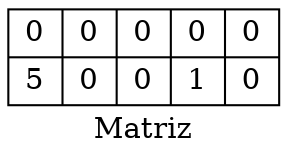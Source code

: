 digraph g{
node [shape = record, width = 0.1, height = 0.1];
estructura [label = "{ {0 | 0 | 0 | 0 | 0 } | {5 | 0 | 0 | 1 | 0 } }"]
label = "Matriz"
}
